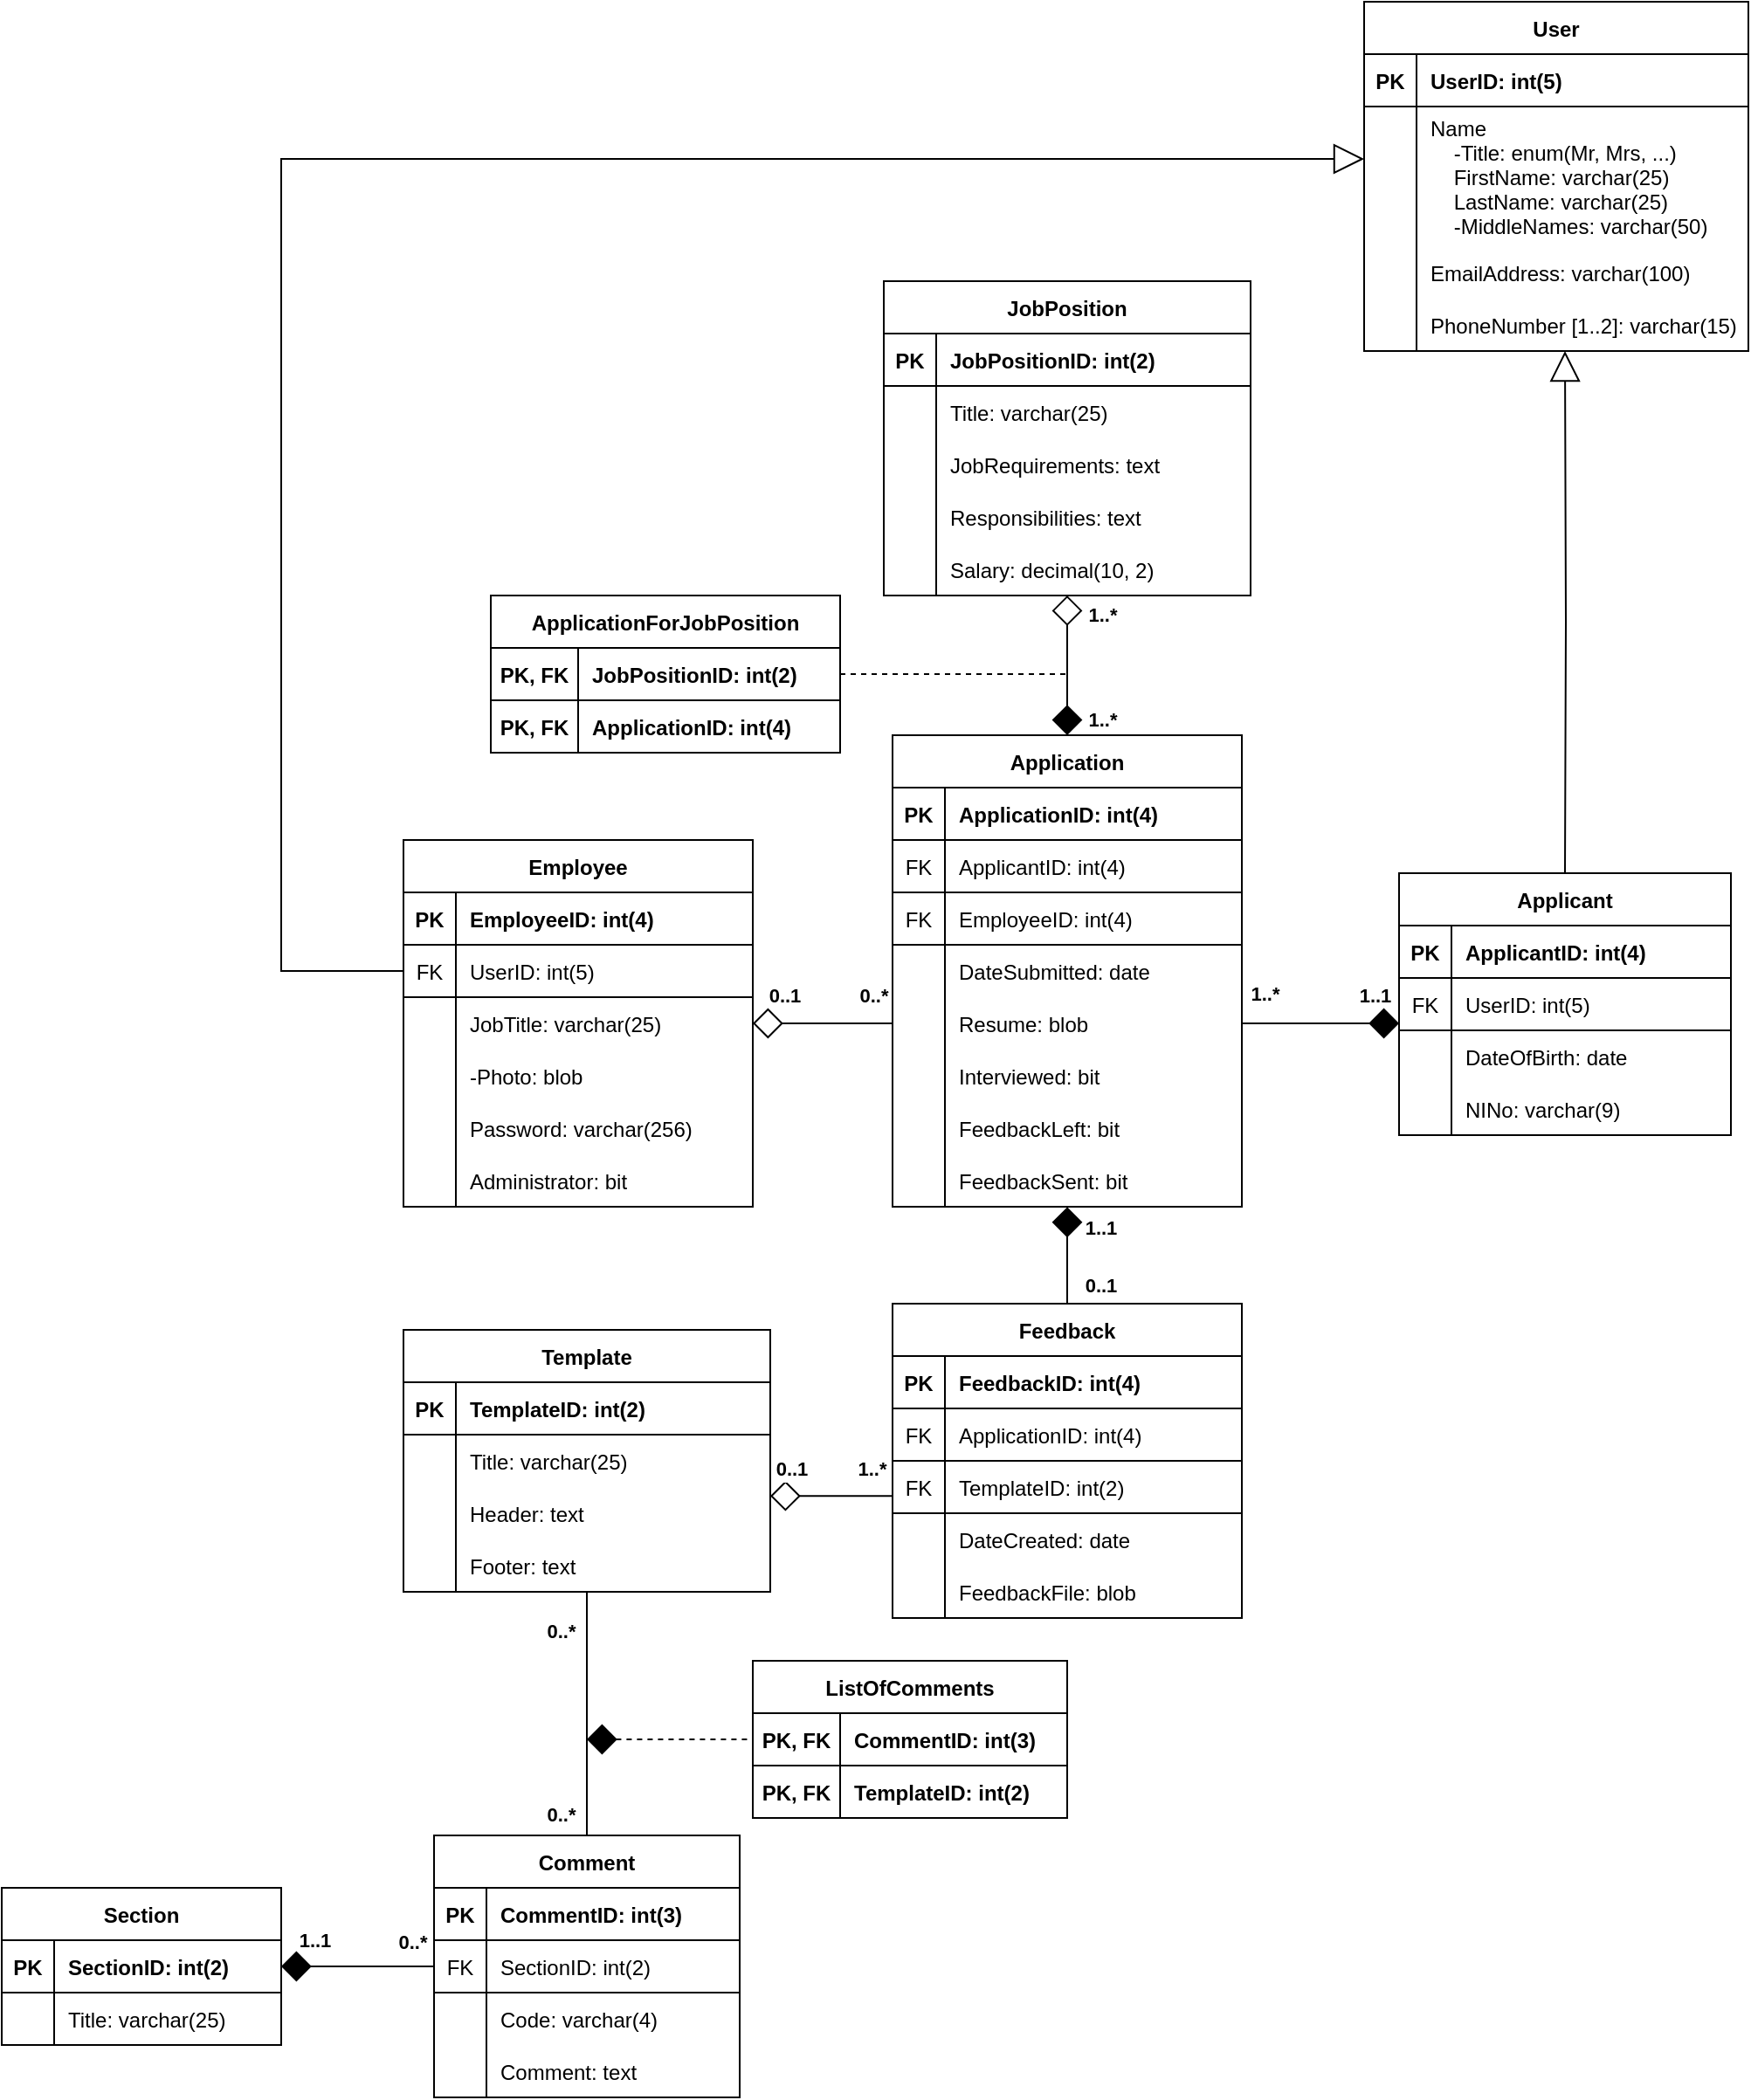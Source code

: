 <mxfile version="13.8.5" type="device"><diagram id="R2lEEEUBdFMjLlhIrx00" name="Page-1"><mxGraphModel dx="2502" dy="2042" grid="1" gridSize="10" guides="1" tooltips="1" connect="1" arrows="1" fold="1" page="1" pageScale="1" pageWidth="1080" pageHeight="1280" math="0" shadow="0" extFonts="Permanent Marker^https://fonts.googleapis.com/css?family=Permanent+Marker"><root><mxCell id="0"/><mxCell id="1" parent="0"/><mxCell id="9p2l_SkOU7KyR0KljUXZ-85" style="edgeStyle=none;rounded=0;orthogonalLoop=1;jettySize=auto;html=1;exitX=0.5;exitY=0;exitDx=0;exitDy=0;endArrow=diamond;endFill=0;endSize=15;startSize=15;startArrow=diamond;startFill=1;" parent="1" source="C-vyLk0tnHw3VtMMgP7b-13" target="9p2l_SkOU7KyR0KljUXZ-80" edge="1"><mxGeometry relative="1" as="geometry"/></mxCell><mxCell id="9p2l_SkOU7KyR0KljUXZ-97" value="1..*" style="edgeLabel;html=1;align=center;verticalAlign=middle;resizable=0;points=[];fontStyle=1" parent="9p2l_SkOU7KyR0KljUXZ-85" vertex="1" connectable="0"><mxGeometry x="0.552" y="-2" relative="1" as="geometry"><mxPoint x="18" y="-7.5" as="offset"/></mxGeometry></mxCell><mxCell id="9p2l_SkOU7KyR0KljUXZ-98" value="1..*" style="edgeLabel;html=1;align=center;verticalAlign=middle;resizable=0;points=[];fontStyle=1" parent="9p2l_SkOU7KyR0KljUXZ-85" vertex="1" connectable="0"><mxGeometry x="-0.298" relative="1" as="geometry"><mxPoint x="20" y="18.43" as="offset"/></mxGeometry></mxCell><mxCell id="9p2l_SkOU7KyR0KljUXZ-58" value="" style="endArrow=diamond;html=1;endFill=1;endSize=15;startSize=15;fontStyle=0;exitX=1;exitY=0.5;exitDx=0;exitDy=0;entryX=0;entryY=0.867;entryDx=0;entryDy=0;entryPerimeter=0;" parent="1" source="9p2l_SkOU7KyR0KljUXZ-36" target="Jwv_NBytqCSPDycT1t21-40" edge="1"><mxGeometry width="50" height="50" relative="1" as="geometry"><mxPoint x="-310" y="-640" as="sourcePoint"/><mxPoint x="-270" y="-654" as="targetPoint"/></mxGeometry></mxCell><mxCell id="9p2l_SkOU7KyR0KljUXZ-59" value="1..1" style="edgeLabel;html=1;align=center;verticalAlign=middle;resizable=0;points=[];fontStyle=1" parent="9p2l_SkOU7KyR0KljUXZ-58" vertex="1" connectable="0"><mxGeometry x="0.604" y="-1" relative="1" as="geometry"><mxPoint x="3.83" y="-17.67" as="offset"/></mxGeometry></mxCell><mxCell id="9p2l_SkOU7KyR0KljUXZ-60" value="1..*" style="edgeLabel;html=1;align=center;verticalAlign=middle;resizable=0;points=[];fontStyle=1" parent="9p2l_SkOU7KyR0KljUXZ-58" vertex="1" connectable="0"><mxGeometry x="-0.706" y="1" relative="1" as="geometry"><mxPoint x="-0.67" y="-15.94" as="offset"/></mxGeometry></mxCell><mxCell id="9p2l_SkOU7KyR0KljUXZ-83" style="edgeStyle=none;rounded=0;orthogonalLoop=1;jettySize=auto;html=1;exitX=0.5;exitY=0;exitDx=0;exitDy=0;entryX=0.5;entryY=1.007;entryDx=0;entryDy=0;entryPerimeter=0;endArrow=diamond;endFill=1;endSize=15;startSize=15;startArrow=none;startFill=0;" parent="1" source="9p2l_SkOU7KyR0KljUXZ-1" target="9p2l_SkOU7KyR0KljUXZ-33" edge="1"><mxGeometry relative="1" as="geometry"><mxPoint x="-431" y="-520" as="targetPoint"/></mxGeometry></mxCell><mxCell id="9p2l_SkOU7KyR0KljUXZ-99" value="1..1" style="edgeLabel;html=1;align=center;verticalAlign=middle;resizable=0;points=[];fontStyle=1" parent="9p2l_SkOU7KyR0KljUXZ-83" vertex="1" connectable="0"><mxGeometry x="0.78" relative="1" as="geometry"><mxPoint x="19" y="5.1" as="offset"/></mxGeometry></mxCell><mxCell id="9p2l_SkOU7KyR0KljUXZ-100" value="0..1" style="edgeLabel;html=1;align=center;verticalAlign=middle;resizable=0;points=[];fontStyle=1" parent="9p2l_SkOU7KyR0KljUXZ-83" vertex="1" connectable="0"><mxGeometry x="-0.624" y="-2" relative="1" as="geometry"><mxPoint x="17" y="0.03" as="offset"/></mxGeometry></mxCell><mxCell id="9p2l_SkOU7KyR0KljUXZ-84" style="edgeStyle=none;rounded=0;orthogonalLoop=1;jettySize=auto;html=1;entryX=1;entryY=0.17;entryDx=0;entryDy=0;entryPerimeter=0;endArrow=diamond;endFill=0;endSize=15;startSize=15;fontStyle=1;startArrow=none;startFill=0;exitX=0;exitY=0.67;exitDx=0;exitDy=0;exitPerimeter=0;" parent="1" source="RQ_Bz-QQcChk1VoyOPiz-85" target="nxRkUjADTFQk0wGFNp9a-42" edge="1"><mxGeometry relative="1" as="geometry"><mxPoint x="-540" y="-384" as="sourcePoint"/></mxGeometry></mxCell><mxCell id="9p2l_SkOU7KyR0KljUXZ-101" value="1..*" style="edgeLabel;html=1;align=center;verticalAlign=middle;resizable=0;points=[];" parent="9p2l_SkOU7KyR0KljUXZ-84" vertex="1" connectable="0"><mxGeometry x="-0.639" relative="1" as="geometry"><mxPoint y="-15.02" as="offset"/></mxGeometry></mxCell><mxCell id="9p2l_SkOU7KyR0KljUXZ-102" value="0..1" style="edgeLabel;html=1;align=center;verticalAlign=middle;resizable=0;points=[];" parent="9p2l_SkOU7KyR0KljUXZ-84" vertex="1" connectable="0"><mxGeometry x="0.597" y="-1" relative="1" as="geometry"><mxPoint x="-2" y="-14.08" as="offset"/></mxGeometry></mxCell><mxCell id="Jwv_NBytqCSPDycT1t21-1" value="0..1" style="edgeLabel;html=1;align=center;verticalAlign=middle;resizable=0;points=[];fontStyle=1" parent="9p2l_SkOU7KyR0KljUXZ-84" vertex="1" connectable="0"><mxGeometry x="0.597" y="-1" relative="1" as="geometry"><mxPoint x="-2" y="-15.08" as="offset"/></mxGeometry></mxCell><mxCell id="Jwv_NBytqCSPDycT1t21-2" value="1..*" style="edgeLabel;html=1;align=center;verticalAlign=middle;resizable=0;points=[];fontStyle=1" parent="9p2l_SkOU7KyR0KljUXZ-84" vertex="1" connectable="0"><mxGeometry x="-0.639" relative="1" as="geometry"><mxPoint y="-16.02" as="offset"/></mxGeometry></mxCell><mxCell id="9p2l_SkOU7KyR0KljUXZ-96" style="edgeStyle=none;rounded=0;orthogonalLoop=1;jettySize=auto;html=1;exitX=0.5;exitY=0;exitDx=0;exitDy=0;endArrow=none;endFill=0;endSize=15;startSize=15;" parent="1" source="9p2l_SkOU7KyR0KljUXZ-86" target="nxRkUjADTFQk0wGFNp9a-45" edge="1"><mxGeometry relative="1" as="geometry"/></mxCell><mxCell id="Jwv_NBytqCSPDycT1t21-3" value="0..*" style="edgeLabel;html=1;align=center;verticalAlign=middle;resizable=0;points=[];fontStyle=1" parent="9p2l_SkOU7KyR0KljUXZ-96" vertex="1" connectable="0"><mxGeometry x="-0.5" y="-1" relative="1" as="geometry"><mxPoint x="-16" y="22.41" as="offset"/></mxGeometry></mxCell><mxCell id="Jwv_NBytqCSPDycT1t21-4" value="0..*" style="edgeLabel;html=1;align=center;verticalAlign=middle;resizable=0;points=[];fontStyle=1" parent="9p2l_SkOU7KyR0KljUXZ-96" vertex="1" connectable="0"><mxGeometry x="0.429" y="3" relative="1" as="geometry"><mxPoint x="-12" y="-17.59" as="offset"/></mxGeometry></mxCell><mxCell id="RQ_Bz-QQcChk1VoyOPiz-91" style="edgeStyle=orthogonalEdgeStyle;rounded=0;orthogonalLoop=1;jettySize=auto;html=1;exitX=1;exitY=0.5;exitDx=0;exitDy=0;endArrow=none;endFill=0;endSize=15;startSize=15;dashed=1;" parent="1" source="RQ_Bz-QQcChk1VoyOPiz-67" edge="1"><mxGeometry relative="1" as="geometry"><mxPoint x="-430" y="-855" as="targetPoint"/><Array as="points"><mxPoint x="-430" y="-855"/></Array></mxGeometry></mxCell><mxCell id="RQ_Bz-QQcChk1VoyOPiz-117" value="" style="endArrow=none;html=1;dashed=1;endSize=15;startSize=15;startArrow=diamond;startFill=1;entryX=0;entryY=0.5;entryDx=0;entryDy=0;" parent="1" target="RQ_Bz-QQcChk1VoyOPiz-106" edge="1"><mxGeometry width="50" height="50" relative="1" as="geometry"><mxPoint x="-705" y="-245" as="sourcePoint"/><mxPoint x="-615" y="-255" as="targetPoint"/></mxGeometry></mxCell><mxCell id="Jwv_NBytqCSPDycT1t21-5" value="" style="endArrow=none;html=1;endSize=15;startSize=15;startArrow=diamond;startFill=0;exitX=1;exitY=0.5;exitDx=0;exitDy=0;" parent="1" source="9foVVdT4UvjjOPpK9y7M-1" edge="1"><mxGeometry width="50" height="50" relative="1" as="geometry"><mxPoint x="-610" y="-660" as="sourcePoint"/><mxPoint x="-530" y="-655" as="targetPoint"/></mxGeometry></mxCell><mxCell id="Jwv_NBytqCSPDycT1t21-6" value="0..*" style="edgeLabel;html=1;align=center;verticalAlign=middle;resizable=0;points=[];fontStyle=1" parent="Jwv_NBytqCSPDycT1t21-5" vertex="1" connectable="0"><mxGeometry x="0.604" y="-1" relative="1" as="geometry"><mxPoint x="4.83" y="-17" as="offset"/></mxGeometry></mxCell><mxCell id="Jwv_NBytqCSPDycT1t21-7" value="0..1" style="edgeLabel;html=1;align=center;verticalAlign=middle;resizable=0;points=[];fontStyle=1" parent="Jwv_NBytqCSPDycT1t21-5" vertex="1" connectable="0"><mxGeometry x="-0.706" y="1" relative="1" as="geometry"><mxPoint x="5.29" y="-15" as="offset"/></mxGeometry></mxCell><mxCell id="Jwv_NBytqCSPDycT1t21-37" style="edgeStyle=orthogonalEdgeStyle;rounded=0;orthogonalLoop=1;jettySize=auto;html=1;startArrow=block;startFill=0;startSize=15;endArrow=none;endFill=0;endSize=15;entryX=0;entryY=0.5;entryDx=0;entryDy=0;" parent="1" source="Jwv_NBytqCSPDycT1t21-12" target="Jwv_NBytqCSPDycT1t21-43" edge="1"><mxGeometry relative="1" as="geometry"><mxPoint x="-850" y="-670" as="targetPoint"/><Array as="points"><mxPoint x="-880" y="-1150"/><mxPoint x="-880" y="-685"/></Array><mxPoint x="-280" y="-1120" as="sourcePoint"/></mxGeometry></mxCell><mxCell id="Jwv_NBytqCSPDycT1t21-39" style="edgeStyle=orthogonalEdgeStyle;rounded=0;orthogonalLoop=1;jettySize=auto;html=1;entryX=0.5;entryY=0;entryDx=0;entryDy=0;startArrow=block;startFill=0;startSize=15;endArrow=none;endFill=0;endSize=15;" parent="1" target="C-vyLk0tnHw3VtMMgP7b-2" edge="1"><mxGeometry relative="1" as="geometry"><mxPoint x="-145" y="-1040" as="sourcePoint"/><Array as="points"/></mxGeometry></mxCell><mxCell id="9p2l_SkOU7KyR0KljUXZ-64" value="JobPosition" style="shape=table;startSize=30;container=1;collapsible=1;childLayout=tableLayout;fixedRows=1;rowLines=0;fontStyle=1;align=center;resizeLast=1;" parent="1" vertex="1"><mxGeometry x="-535" y="-1080" width="210" height="180" as="geometry"/></mxCell><mxCell id="9p2l_SkOU7KyR0KljUXZ-65" value="" style="shape=partialRectangle;collapsible=0;dropTarget=0;pointerEvents=0;fillColor=none;points=[[0,0.5],[1,0.5]];portConstraint=eastwest;top=0;left=0;right=0;bottom=1;" parent="9p2l_SkOU7KyR0KljUXZ-64" vertex="1"><mxGeometry y="30" width="210" height="30" as="geometry"/></mxCell><mxCell id="9p2l_SkOU7KyR0KljUXZ-66" value="PK" style="shape=partialRectangle;overflow=hidden;connectable=0;fillColor=none;top=0;left=0;bottom=0;right=0;fontStyle=1;" parent="9p2l_SkOU7KyR0KljUXZ-65" vertex="1"><mxGeometry width="30" height="30" as="geometry"/></mxCell><mxCell id="9p2l_SkOU7KyR0KljUXZ-67" value="JobPositionID: int(2)" style="shape=partialRectangle;overflow=hidden;connectable=0;fillColor=none;top=0;left=0;bottom=0;right=0;align=left;spacingLeft=6;fontStyle=1;" parent="9p2l_SkOU7KyR0KljUXZ-65" vertex="1"><mxGeometry x="30" width="180" height="30" as="geometry"/></mxCell><mxCell id="9p2l_SkOU7KyR0KljUXZ-71" value="" style="shape=partialRectangle;collapsible=0;dropTarget=0;pointerEvents=0;fillColor=none;points=[[0,0.5],[1,0.5]];portConstraint=eastwest;top=0;left=0;right=0;bottom=0;" parent="9p2l_SkOU7KyR0KljUXZ-64" vertex="1"><mxGeometry y="60" width="210" height="30" as="geometry"/></mxCell><mxCell id="9p2l_SkOU7KyR0KljUXZ-72" value="" style="shape=partialRectangle;overflow=hidden;connectable=0;fillColor=none;top=0;left=0;bottom=0;right=0;" parent="9p2l_SkOU7KyR0KljUXZ-71" vertex="1"><mxGeometry width="30" height="30" as="geometry"/></mxCell><mxCell id="9p2l_SkOU7KyR0KljUXZ-73" value="Title: varchar(25)" style="shape=partialRectangle;overflow=hidden;connectable=0;fillColor=none;top=0;left=0;bottom=0;right=0;align=left;spacingLeft=6;" parent="9p2l_SkOU7KyR0KljUXZ-71" vertex="1"><mxGeometry x="30" width="180" height="30" as="geometry"/></mxCell><mxCell id="9p2l_SkOU7KyR0KljUXZ-74" value="" style="shape=partialRectangle;collapsible=0;dropTarget=0;pointerEvents=0;fillColor=none;points=[[0,0.5],[1,0.5]];portConstraint=eastwest;top=0;left=0;right=0;bottom=0;" parent="9p2l_SkOU7KyR0KljUXZ-64" vertex="1"><mxGeometry y="90" width="210" height="30" as="geometry"/></mxCell><mxCell id="9p2l_SkOU7KyR0KljUXZ-75" value="" style="shape=partialRectangle;overflow=hidden;connectable=0;fillColor=none;top=0;left=0;bottom=0;right=0;" parent="9p2l_SkOU7KyR0KljUXZ-74" vertex="1"><mxGeometry width="30" height="30" as="geometry"/></mxCell><mxCell id="9p2l_SkOU7KyR0KljUXZ-76" value="JobRequirements: text" style="shape=partialRectangle;overflow=hidden;connectable=0;fillColor=none;top=0;left=0;bottom=0;right=0;align=left;spacingLeft=6;" parent="9p2l_SkOU7KyR0KljUXZ-74" vertex="1"><mxGeometry x="30" width="180" height="30" as="geometry"/></mxCell><mxCell id="9p2l_SkOU7KyR0KljUXZ-77" value="" style="shape=partialRectangle;collapsible=0;dropTarget=0;pointerEvents=0;fillColor=none;points=[[0,0.5],[1,0.5]];portConstraint=eastwest;top=0;left=0;right=0;bottom=0;" parent="9p2l_SkOU7KyR0KljUXZ-64" vertex="1"><mxGeometry y="120" width="210" height="30" as="geometry"/></mxCell><mxCell id="9p2l_SkOU7KyR0KljUXZ-78" value="" style="shape=partialRectangle;overflow=hidden;connectable=0;fillColor=none;top=0;left=0;bottom=0;right=0;" parent="9p2l_SkOU7KyR0KljUXZ-77" vertex="1"><mxGeometry width="30" height="30" as="geometry"/></mxCell><mxCell id="9p2l_SkOU7KyR0KljUXZ-79" value="Responsibilities: text" style="shape=partialRectangle;overflow=hidden;connectable=0;fillColor=none;top=0;left=0;bottom=0;right=0;align=left;spacingLeft=6;" parent="9p2l_SkOU7KyR0KljUXZ-77" vertex="1"><mxGeometry x="30" width="180" height="30" as="geometry"/></mxCell><mxCell id="9p2l_SkOU7KyR0KljUXZ-80" value="" style="shape=partialRectangle;collapsible=0;dropTarget=0;pointerEvents=0;fillColor=none;points=[[0,0.5],[1,0.5]];portConstraint=eastwest;top=0;left=0;right=0;bottom=0;" parent="9p2l_SkOU7KyR0KljUXZ-64" vertex="1"><mxGeometry y="150" width="210" height="30" as="geometry"/></mxCell><mxCell id="9p2l_SkOU7KyR0KljUXZ-81" value="" style="shape=partialRectangle;overflow=hidden;connectable=0;fillColor=none;top=0;left=0;bottom=0;right=0;" parent="9p2l_SkOU7KyR0KljUXZ-80" vertex="1"><mxGeometry width="30" height="30" as="geometry"/></mxCell><mxCell id="9p2l_SkOU7KyR0KljUXZ-82" value="Salary: decimal(10, 2)" style="shape=partialRectangle;overflow=hidden;connectable=0;fillColor=none;top=0;left=0;bottom=0;right=0;align=left;spacingLeft=6;" parent="9p2l_SkOU7KyR0KljUXZ-80" vertex="1"><mxGeometry x="30" width="180" height="30" as="geometry"/></mxCell><mxCell id="C-vyLk0tnHw3VtMMgP7b-23" value="Employee" style="shape=table;startSize=30;container=1;collapsible=1;childLayout=tableLayout;fixedRows=1;rowLines=0;fontStyle=1;align=center;resizeLast=1;" parent="1" vertex="1"><mxGeometry x="-810" y="-760" width="200" height="210" as="geometry"/></mxCell><mxCell id="C-vyLk0tnHw3VtMMgP7b-24" value="" style="shape=partialRectangle;collapsible=0;dropTarget=0;pointerEvents=0;fillColor=none;points=[[0,0.5],[1,0.5]];portConstraint=eastwest;top=0;left=0;right=0;bottom=1;" parent="C-vyLk0tnHw3VtMMgP7b-23" vertex="1"><mxGeometry y="30" width="200" height="30" as="geometry"/></mxCell><mxCell id="C-vyLk0tnHw3VtMMgP7b-25" value="PK" style="shape=partialRectangle;overflow=hidden;connectable=0;fillColor=none;top=0;left=0;bottom=0;right=0;fontStyle=1;" parent="C-vyLk0tnHw3VtMMgP7b-24" vertex="1"><mxGeometry width="30" height="30" as="geometry"/></mxCell><mxCell id="C-vyLk0tnHw3VtMMgP7b-26" value="EmployeeID: int(4)" style="shape=partialRectangle;overflow=hidden;connectable=0;fillColor=none;top=0;left=0;bottom=0;right=0;align=left;spacingLeft=6;fontStyle=1;" parent="C-vyLk0tnHw3VtMMgP7b-24" vertex="1"><mxGeometry x="30" width="170" height="30" as="geometry"/></mxCell><mxCell id="Jwv_NBytqCSPDycT1t21-43" value="" style="shape=partialRectangle;collapsible=0;dropTarget=0;pointerEvents=0;fillColor=none;points=[[0,0.5],[1,0.5]];portConstraint=eastwest;top=0;left=0;right=0;bottom=1;" parent="C-vyLk0tnHw3VtMMgP7b-23" vertex="1"><mxGeometry y="60" width="200" height="30" as="geometry"/></mxCell><mxCell id="Jwv_NBytqCSPDycT1t21-44" value="FK" style="shape=partialRectangle;overflow=hidden;connectable=0;fillColor=none;top=0;left=0;bottom=0;right=0;fontStyle=0;" parent="Jwv_NBytqCSPDycT1t21-43" vertex="1"><mxGeometry width="30" height="30" as="geometry"/></mxCell><mxCell id="Jwv_NBytqCSPDycT1t21-45" value="UserID: int(5)" style="shape=partialRectangle;overflow=hidden;connectable=0;fillColor=none;top=0;left=0;bottom=0;right=0;align=left;spacingLeft=6;fontStyle=0;" parent="Jwv_NBytqCSPDycT1t21-43" vertex="1"><mxGeometry x="30" width="170" height="30" as="geometry"/></mxCell><mxCell id="9foVVdT4UvjjOPpK9y7M-1" value="" style="shape=partialRectangle;collapsible=0;dropTarget=0;pointerEvents=0;fillColor=none;points=[[0,0.5],[1,0.5]];portConstraint=eastwest;top=0;left=0;right=0;bottom=0;" parent="C-vyLk0tnHw3VtMMgP7b-23" vertex="1"><mxGeometry y="90" width="200" height="30" as="geometry"/></mxCell><mxCell id="9foVVdT4UvjjOPpK9y7M-2" value="" style="shape=partialRectangle;overflow=hidden;connectable=0;fillColor=none;top=0;left=0;bottom=0;right=0;" parent="9foVVdT4UvjjOPpK9y7M-1" vertex="1"><mxGeometry width="30" height="30" as="geometry"/></mxCell><mxCell id="9foVVdT4UvjjOPpK9y7M-3" value="JobTitle: varchar(25)" style="shape=partialRectangle;overflow=hidden;connectable=0;fillColor=none;top=0;left=0;bottom=0;right=0;align=left;spacingLeft=6;" parent="9foVVdT4UvjjOPpK9y7M-1" vertex="1"><mxGeometry x="30" width="170" height="30" as="geometry"/></mxCell><mxCell id="6usLaWEUYPY83Md6v3eO-1" value="" style="shape=partialRectangle;collapsible=0;dropTarget=0;pointerEvents=0;fillColor=none;points=[[0,0.5],[1,0.5]];portConstraint=eastwest;top=0;left=0;right=0;bottom=0;" parent="C-vyLk0tnHw3VtMMgP7b-23" vertex="1"><mxGeometry y="120" width="200" height="30" as="geometry"/></mxCell><mxCell id="6usLaWEUYPY83Md6v3eO-2" value="" style="shape=partialRectangle;overflow=hidden;connectable=0;fillColor=none;top=0;left=0;bottom=0;right=0;" parent="6usLaWEUYPY83Md6v3eO-1" vertex="1"><mxGeometry width="30" height="30" as="geometry"/></mxCell><mxCell id="6usLaWEUYPY83Md6v3eO-3" value="-Photo: blob" style="shape=partialRectangle;overflow=hidden;connectable=0;fillColor=none;top=0;left=0;bottom=0;right=0;align=left;spacingLeft=6;" parent="6usLaWEUYPY83Md6v3eO-1" vertex="1"><mxGeometry x="30" width="170" height="30" as="geometry"/></mxCell><mxCell id="RQ_Bz-QQcChk1VoyOPiz-60" value="" style="shape=partialRectangle;collapsible=0;dropTarget=0;pointerEvents=0;fillColor=none;points=[[0,0.5],[1,0.5]];portConstraint=eastwest;top=0;left=0;right=0;bottom=0;" parent="C-vyLk0tnHw3VtMMgP7b-23" vertex="1"><mxGeometry y="150" width="200" height="30" as="geometry"/></mxCell><mxCell id="RQ_Bz-QQcChk1VoyOPiz-61" value="" style="shape=partialRectangle;overflow=hidden;connectable=0;fillColor=none;top=0;left=0;bottom=0;right=0;" parent="RQ_Bz-QQcChk1VoyOPiz-60" vertex="1"><mxGeometry width="30" height="30" as="geometry"/></mxCell><mxCell id="RQ_Bz-QQcChk1VoyOPiz-62" value="Password: varchar(256)" style="shape=partialRectangle;overflow=hidden;connectable=0;fillColor=none;top=0;left=0;bottom=0;right=0;align=left;spacingLeft=6;" parent="RQ_Bz-QQcChk1VoyOPiz-60" vertex="1"><mxGeometry x="30" width="170" height="30" as="geometry"/></mxCell><mxCell id="nxRkUjADTFQk0wGFNp9a-20" value="" style="shape=partialRectangle;collapsible=0;dropTarget=0;pointerEvents=0;fillColor=none;points=[[0,0.5],[1,0.5]];portConstraint=eastwest;top=0;left=0;right=0;bottom=0;" parent="C-vyLk0tnHw3VtMMgP7b-23" vertex="1"><mxGeometry y="180" width="200" height="30" as="geometry"/></mxCell><mxCell id="nxRkUjADTFQk0wGFNp9a-21" value="" style="shape=partialRectangle;overflow=hidden;connectable=0;fillColor=none;top=0;left=0;bottom=0;right=0;" parent="nxRkUjADTFQk0wGFNp9a-20" vertex="1"><mxGeometry width="30" height="30" as="geometry"/></mxCell><mxCell id="nxRkUjADTFQk0wGFNp9a-22" value="Administrator: bit" style="shape=partialRectangle;overflow=hidden;connectable=0;fillColor=none;top=0;left=0;bottom=0;right=0;align=left;spacingLeft=6;" parent="nxRkUjADTFQk0wGFNp9a-20" vertex="1"><mxGeometry x="30" width="170" height="30" as="geometry"/></mxCell><mxCell id="nxRkUjADTFQk0wGFNp9a-35" value="Template" style="shape=table;startSize=30;container=1;collapsible=1;childLayout=tableLayout;fixedRows=1;rowLines=0;fontStyle=1;align=center;resizeLast=1;" parent="1" vertex="1"><mxGeometry x="-810" y="-479.5" width="210" height="150" as="geometry"/></mxCell><mxCell id="nxRkUjADTFQk0wGFNp9a-36" value="" style="shape=partialRectangle;collapsible=0;dropTarget=0;pointerEvents=0;fillColor=none;points=[[0,0.5],[1,0.5]];portConstraint=eastwest;top=0;left=0;right=0;bottom=1;" parent="nxRkUjADTFQk0wGFNp9a-35" vertex="1"><mxGeometry y="30" width="210" height="30" as="geometry"/></mxCell><mxCell id="nxRkUjADTFQk0wGFNp9a-37" value="PK" style="shape=partialRectangle;overflow=hidden;connectable=0;fillColor=none;top=0;left=0;bottom=0;right=0;fontStyle=1;" parent="nxRkUjADTFQk0wGFNp9a-36" vertex="1"><mxGeometry width="30" height="30" as="geometry"/></mxCell><mxCell id="nxRkUjADTFQk0wGFNp9a-38" value="TemplateID: int(2)" style="shape=partialRectangle;overflow=hidden;connectable=0;fillColor=none;top=0;left=0;bottom=0;right=0;align=left;spacingLeft=6;fontStyle=1;" parent="nxRkUjADTFQk0wGFNp9a-36" vertex="1"><mxGeometry x="30" width="180" height="30" as="geometry"/></mxCell><mxCell id="nxRkUjADTFQk0wGFNp9a-39" value="" style="shape=partialRectangle;collapsible=0;dropTarget=0;pointerEvents=0;fillColor=none;points=[[0,0.5],[1,0.5]];portConstraint=eastwest;top=0;left=0;right=0;bottom=0;" parent="nxRkUjADTFQk0wGFNp9a-35" vertex="1"><mxGeometry y="60" width="210" height="30" as="geometry"/></mxCell><mxCell id="nxRkUjADTFQk0wGFNp9a-40" value="" style="shape=partialRectangle;overflow=hidden;connectable=0;fillColor=none;top=0;left=0;bottom=0;right=0;" parent="nxRkUjADTFQk0wGFNp9a-39" vertex="1"><mxGeometry width="30" height="30" as="geometry"/></mxCell><mxCell id="nxRkUjADTFQk0wGFNp9a-41" value="Title: varchar(25)" style="shape=partialRectangle;overflow=hidden;connectable=0;fillColor=none;top=0;left=0;bottom=0;right=0;align=left;spacingLeft=6;" parent="nxRkUjADTFQk0wGFNp9a-39" vertex="1"><mxGeometry x="30" width="180" height="30" as="geometry"/></mxCell><mxCell id="nxRkUjADTFQk0wGFNp9a-42" value="" style="shape=partialRectangle;collapsible=0;dropTarget=0;pointerEvents=0;fillColor=none;points=[[0,0.5],[1,0.5]];portConstraint=eastwest;top=0;left=0;right=0;bottom=0;" parent="nxRkUjADTFQk0wGFNp9a-35" vertex="1"><mxGeometry y="90" width="210" height="30" as="geometry"/></mxCell><mxCell id="nxRkUjADTFQk0wGFNp9a-43" value="" style="shape=partialRectangle;overflow=hidden;connectable=0;fillColor=none;top=0;left=0;bottom=0;right=0;" parent="nxRkUjADTFQk0wGFNp9a-42" vertex="1"><mxGeometry width="30" height="30" as="geometry"/></mxCell><mxCell id="nxRkUjADTFQk0wGFNp9a-44" value="Header: text" style="shape=partialRectangle;overflow=hidden;connectable=0;fillColor=none;top=0;left=0;bottom=0;right=0;align=left;spacingLeft=6;" parent="nxRkUjADTFQk0wGFNp9a-42" vertex="1"><mxGeometry x="30" width="180" height="30" as="geometry"/></mxCell><mxCell id="nxRkUjADTFQk0wGFNp9a-45" value="" style="shape=partialRectangle;collapsible=0;dropTarget=0;pointerEvents=0;fillColor=none;points=[[0,0.5],[1,0.5]];portConstraint=eastwest;top=0;left=0;right=0;bottom=0;" parent="nxRkUjADTFQk0wGFNp9a-35" vertex="1"><mxGeometry y="120" width="210" height="30" as="geometry"/></mxCell><mxCell id="nxRkUjADTFQk0wGFNp9a-46" value="" style="shape=partialRectangle;overflow=hidden;connectable=0;fillColor=none;top=0;left=0;bottom=0;right=0;" parent="nxRkUjADTFQk0wGFNp9a-45" vertex="1"><mxGeometry width="30" height="30" as="geometry"/></mxCell><mxCell id="nxRkUjADTFQk0wGFNp9a-47" value="Footer: text" style="shape=partialRectangle;overflow=hidden;connectable=0;fillColor=none;top=0;left=0;bottom=0;right=0;align=left;spacingLeft=6;" parent="nxRkUjADTFQk0wGFNp9a-45" vertex="1"><mxGeometry x="30" width="180" height="30" as="geometry"/></mxCell><mxCell id="C-vyLk0tnHw3VtMMgP7b-2" value="Applicant" style="shape=table;startSize=30;container=1;collapsible=1;childLayout=tableLayout;fixedRows=1;rowLines=0;fontStyle=1;align=center;resizeLast=1;" parent="1" vertex="1"><mxGeometry x="-240" y="-741" width="190" height="150" as="geometry"/></mxCell><mxCell id="C-vyLk0tnHw3VtMMgP7b-3" value="" style="shape=partialRectangle;collapsible=0;dropTarget=0;pointerEvents=0;fillColor=none;points=[[0,0.5],[1,0.5]];portConstraint=eastwest;top=0;left=0;right=0;bottom=1;" parent="C-vyLk0tnHw3VtMMgP7b-2" vertex="1"><mxGeometry y="30" width="190" height="30" as="geometry"/></mxCell><mxCell id="C-vyLk0tnHw3VtMMgP7b-4" value="PK" style="shape=partialRectangle;overflow=hidden;connectable=0;fillColor=none;top=0;left=0;bottom=0;right=0;fontStyle=1;" parent="C-vyLk0tnHw3VtMMgP7b-3" vertex="1"><mxGeometry width="30" height="30" as="geometry"/></mxCell><mxCell id="C-vyLk0tnHw3VtMMgP7b-5" value="ApplicantID: int(4)" style="shape=partialRectangle;overflow=hidden;connectable=0;fillColor=none;top=0;left=0;bottom=0;right=0;align=left;spacingLeft=6;fontStyle=1;" parent="C-vyLk0tnHw3VtMMgP7b-3" vertex="1"><mxGeometry x="30" width="160" height="30" as="geometry"/></mxCell><mxCell id="Jwv_NBytqCSPDycT1t21-40" value="" style="shape=partialRectangle;collapsible=0;dropTarget=0;pointerEvents=0;fillColor=none;points=[[0,0.5],[1,0.5]];portConstraint=eastwest;top=0;left=0;right=0;bottom=1;" parent="C-vyLk0tnHw3VtMMgP7b-2" vertex="1"><mxGeometry y="60" width="190" height="30" as="geometry"/></mxCell><mxCell id="Jwv_NBytqCSPDycT1t21-41" value="FK" style="shape=partialRectangle;overflow=hidden;connectable=0;fillColor=none;top=0;left=0;bottom=0;right=0;fontStyle=0;" parent="Jwv_NBytqCSPDycT1t21-40" vertex="1"><mxGeometry width="30" height="30" as="geometry"/></mxCell><mxCell id="Jwv_NBytqCSPDycT1t21-42" value="UserID: int(5)" style="shape=partialRectangle;overflow=hidden;connectable=0;fillColor=none;top=0;left=0;bottom=0;right=0;align=left;spacingLeft=6;fontStyle=0;" parent="Jwv_NBytqCSPDycT1t21-40" vertex="1"><mxGeometry x="30" width="160" height="30" as="geometry"/></mxCell><mxCell id="9p2l_SkOU7KyR0KljUXZ-45" value="" style="shape=partialRectangle;collapsible=0;dropTarget=0;pointerEvents=0;fillColor=none;points=[[0,0.5],[1,0.5]];portConstraint=eastwest;top=0;left=0;right=0;bottom=0;" parent="C-vyLk0tnHw3VtMMgP7b-2" vertex="1"><mxGeometry y="90" width="190" height="30" as="geometry"/></mxCell><mxCell id="9p2l_SkOU7KyR0KljUXZ-46" value="" style="shape=partialRectangle;overflow=hidden;connectable=0;fillColor=none;top=0;left=0;bottom=0;right=0;" parent="9p2l_SkOU7KyR0KljUXZ-45" vertex="1"><mxGeometry width="30" height="30" as="geometry"/></mxCell><mxCell id="9p2l_SkOU7KyR0KljUXZ-47" value="DateOfBirth: date" style="shape=partialRectangle;overflow=hidden;connectable=0;fillColor=none;top=0;left=0;bottom=0;right=0;align=left;spacingLeft=6;" parent="9p2l_SkOU7KyR0KljUXZ-45" vertex="1"><mxGeometry x="30" width="160" height="30" as="geometry"/></mxCell><mxCell id="RQ_Bz-QQcChk1VoyOPiz-45" value="" style="shape=partialRectangle;collapsible=0;dropTarget=0;pointerEvents=0;fillColor=none;points=[[0,0.5],[1,0.5]];portConstraint=eastwest;top=0;left=0;right=0;bottom=0;" parent="C-vyLk0tnHw3VtMMgP7b-2" vertex="1"><mxGeometry y="120" width="190" height="30" as="geometry"/></mxCell><mxCell id="RQ_Bz-QQcChk1VoyOPiz-46" value="" style="shape=partialRectangle;overflow=hidden;connectable=0;fillColor=none;top=0;left=0;bottom=0;right=0;" parent="RQ_Bz-QQcChk1VoyOPiz-45" vertex="1"><mxGeometry width="30" height="30" as="geometry"/></mxCell><mxCell id="RQ_Bz-QQcChk1VoyOPiz-47" value="NINo: varchar(9)" style="shape=partialRectangle;overflow=hidden;connectable=0;fillColor=none;top=0;left=0;bottom=0;right=0;align=left;spacingLeft=6;" parent="RQ_Bz-QQcChk1VoyOPiz-45" vertex="1"><mxGeometry x="30" width="160" height="30" as="geometry"/></mxCell><mxCell id="Jwv_NBytqCSPDycT1t21-8" value="User" style="shape=table;startSize=30;container=1;collapsible=1;childLayout=tableLayout;fixedRows=1;rowLines=0;fontStyle=1;align=center;resizeLast=1;" parent="1" vertex="1"><mxGeometry x="-260" y="-1240" width="220" height="200" as="geometry"/></mxCell><mxCell id="Jwv_NBytqCSPDycT1t21-9" value="" style="shape=partialRectangle;collapsible=0;dropTarget=0;pointerEvents=0;fillColor=none;points=[[0,0.5],[1,0.5]];portConstraint=eastwest;top=0;left=0;right=0;bottom=1;" parent="Jwv_NBytqCSPDycT1t21-8" vertex="1"><mxGeometry y="30" width="220" height="30" as="geometry"/></mxCell><mxCell id="Jwv_NBytqCSPDycT1t21-10" value="PK" style="shape=partialRectangle;overflow=hidden;connectable=0;fillColor=none;top=0;left=0;bottom=0;right=0;fontStyle=1;" parent="Jwv_NBytqCSPDycT1t21-9" vertex="1"><mxGeometry width="30" height="30" as="geometry"/></mxCell><mxCell id="Jwv_NBytqCSPDycT1t21-11" value="UserID: int(5)" style="shape=partialRectangle;overflow=hidden;connectable=0;fillColor=none;top=0;left=0;bottom=0;right=0;align=left;spacingLeft=6;fontStyle=1;" parent="Jwv_NBytqCSPDycT1t21-9" vertex="1"><mxGeometry x="30" width="190" height="30" as="geometry"/></mxCell><mxCell id="Jwv_NBytqCSPDycT1t21-12" value="" style="shape=partialRectangle;collapsible=0;dropTarget=0;pointerEvents=0;fillColor=none;points=[[0,0.5],[1,0.5]];portConstraint=eastwest;top=0;left=0;right=0;bottom=0;" parent="Jwv_NBytqCSPDycT1t21-8" vertex="1"><mxGeometry y="60" width="220" height="80" as="geometry"/></mxCell><mxCell id="Jwv_NBytqCSPDycT1t21-13" value="" style="shape=partialRectangle;overflow=hidden;connectable=0;fillColor=none;top=0;left=0;bottom=0;right=0;" parent="Jwv_NBytqCSPDycT1t21-12" vertex="1"><mxGeometry width="30" height="80" as="geometry"/></mxCell><mxCell id="Jwv_NBytqCSPDycT1t21-14" value="Name&#10;    -Title: enum(Mr, Mrs, ...)&#10;    FirstName: varchar(25)&#10;    LastName: varchar(25)&#10;    -MiddleNames: varchar(50)" style="shape=partialRectangle;overflow=hidden;connectable=0;fillColor=none;top=0;left=0;bottom=0;right=0;align=left;spacingLeft=6;" parent="Jwv_NBytqCSPDycT1t21-12" vertex="1"><mxGeometry x="30" width="190" height="80" as="geometry"/></mxCell><mxCell id="Jwv_NBytqCSPDycT1t21-15" value="" style="shape=partialRectangle;collapsible=0;dropTarget=0;pointerEvents=0;fillColor=none;points=[[0,0.5],[1,0.5]];portConstraint=eastwest;top=0;left=0;right=0;bottom=0;" parent="Jwv_NBytqCSPDycT1t21-8" vertex="1"><mxGeometry y="140" width="220" height="30" as="geometry"/></mxCell><mxCell id="Jwv_NBytqCSPDycT1t21-16" value="" style="shape=partialRectangle;overflow=hidden;connectable=0;fillColor=none;top=0;left=0;bottom=0;right=0;" parent="Jwv_NBytqCSPDycT1t21-15" vertex="1"><mxGeometry width="30" height="30" as="geometry"/></mxCell><mxCell id="Jwv_NBytqCSPDycT1t21-17" value="EmailAddress: varchar(100)" style="shape=partialRectangle;overflow=hidden;connectable=0;fillColor=none;top=0;left=0;bottom=0;right=0;align=left;spacingLeft=6;" parent="Jwv_NBytqCSPDycT1t21-15" vertex="1"><mxGeometry x="30" width="190" height="30" as="geometry"/></mxCell><mxCell id="6usLaWEUYPY83Md6v3eO-4" value="" style="shape=partialRectangle;collapsible=0;dropTarget=0;pointerEvents=0;fillColor=none;points=[[0,0.5],[1,0.5]];portConstraint=eastwest;top=0;left=0;right=0;bottom=0;" parent="Jwv_NBytqCSPDycT1t21-8" vertex="1"><mxGeometry y="170" width="220" height="30" as="geometry"/></mxCell><mxCell id="6usLaWEUYPY83Md6v3eO-5" value="" style="shape=partialRectangle;overflow=hidden;connectable=0;fillColor=none;top=0;left=0;bottom=0;right=0;" parent="6usLaWEUYPY83Md6v3eO-4" vertex="1"><mxGeometry width="30" height="30" as="geometry"/></mxCell><mxCell id="6usLaWEUYPY83Md6v3eO-6" value="PhoneNumber [1..2]: varchar(15)" style="shape=partialRectangle;overflow=hidden;connectable=0;fillColor=none;top=0;left=0;bottom=0;right=0;align=left;spacingLeft=6;" parent="6usLaWEUYPY83Md6v3eO-4" vertex="1"><mxGeometry x="30" width="190" height="30" as="geometry"/></mxCell><mxCell id="9p2l_SkOU7KyR0KljUXZ-86" value="Comment" style="shape=table;startSize=30;container=1;collapsible=1;childLayout=tableLayout;fixedRows=1;rowLines=0;fontStyle=1;align=center;resizeLast=1;" parent="1" vertex="1"><mxGeometry x="-792.5" y="-190" width="175" height="150" as="geometry"/></mxCell><mxCell id="9p2l_SkOU7KyR0KljUXZ-87" value="" style="shape=partialRectangle;collapsible=0;dropTarget=0;pointerEvents=0;fillColor=none;points=[[0,0.5],[1,0.5]];portConstraint=eastwest;top=0;left=0;right=0;bottom=1;" parent="9p2l_SkOU7KyR0KljUXZ-86" vertex="1"><mxGeometry y="30" width="175" height="30" as="geometry"/></mxCell><mxCell id="9p2l_SkOU7KyR0KljUXZ-88" value="PK" style="shape=partialRectangle;overflow=hidden;connectable=0;fillColor=none;top=0;left=0;bottom=0;right=0;fontStyle=1;" parent="9p2l_SkOU7KyR0KljUXZ-87" vertex="1"><mxGeometry width="30" height="30" as="geometry"/></mxCell><mxCell id="9p2l_SkOU7KyR0KljUXZ-89" value="CommentID: int(3)" style="shape=partialRectangle;overflow=hidden;connectable=0;fillColor=none;top=0;left=0;bottom=0;right=0;align=left;spacingLeft=6;fontStyle=1;" parent="9p2l_SkOU7KyR0KljUXZ-87" vertex="1"><mxGeometry x="30" width="145" height="30" as="geometry"/></mxCell><mxCell id="6usLaWEUYPY83Md6v3eO-37" value="" style="shape=partialRectangle;collapsible=0;dropTarget=0;pointerEvents=0;fillColor=none;points=[[0,0.5],[1,0.5]];portConstraint=eastwest;top=0;left=0;right=0;bottom=1;" parent="9p2l_SkOU7KyR0KljUXZ-86" vertex="1"><mxGeometry y="60" width="175" height="30" as="geometry"/></mxCell><mxCell id="6usLaWEUYPY83Md6v3eO-38" value="FK" style="shape=partialRectangle;overflow=hidden;connectable=0;fillColor=none;top=0;left=0;bottom=0;right=0;fontStyle=0;" parent="6usLaWEUYPY83Md6v3eO-37" vertex="1"><mxGeometry width="30" height="30" as="geometry"/></mxCell><mxCell id="6usLaWEUYPY83Md6v3eO-39" value="SectionID: int(2)" style="shape=partialRectangle;overflow=hidden;connectable=0;fillColor=none;top=0;left=0;bottom=0;right=0;align=left;spacingLeft=6;fontStyle=0;" parent="6usLaWEUYPY83Md6v3eO-37" vertex="1"><mxGeometry x="30" width="145" height="30" as="geometry"/></mxCell><mxCell id="9p2l_SkOU7KyR0KljUXZ-93" value="" style="shape=partialRectangle;collapsible=0;dropTarget=0;pointerEvents=0;fillColor=none;points=[[0,0.5],[1,0.5]];portConstraint=eastwest;top=0;left=0;right=0;bottom=0;" parent="9p2l_SkOU7KyR0KljUXZ-86" vertex="1"><mxGeometry y="90" width="175" height="30" as="geometry"/></mxCell><mxCell id="9p2l_SkOU7KyR0KljUXZ-94" value="" style="shape=partialRectangle;overflow=hidden;connectable=0;fillColor=none;top=0;left=0;bottom=0;right=0;" parent="9p2l_SkOU7KyR0KljUXZ-93" vertex="1"><mxGeometry width="30" height="30" as="geometry"/></mxCell><mxCell id="9p2l_SkOU7KyR0KljUXZ-95" value="Code: varchar(4)" style="shape=partialRectangle;overflow=hidden;connectable=0;fillColor=none;top=0;left=0;bottom=0;right=0;align=left;spacingLeft=6;" parent="9p2l_SkOU7KyR0KljUXZ-93" vertex="1"><mxGeometry x="30" width="145" height="30" as="geometry"/></mxCell><mxCell id="2FHH0w-kwXNXSZ-AHe2z-1" value="" style="shape=partialRectangle;collapsible=0;dropTarget=0;pointerEvents=0;fillColor=none;points=[[0,0.5],[1,0.5]];portConstraint=eastwest;top=0;left=0;right=0;bottom=0;" vertex="1" parent="9p2l_SkOU7KyR0KljUXZ-86"><mxGeometry y="120" width="175" height="30" as="geometry"/></mxCell><mxCell id="2FHH0w-kwXNXSZ-AHe2z-2" value="" style="shape=partialRectangle;overflow=hidden;connectable=0;fillColor=none;top=0;left=0;bottom=0;right=0;" vertex="1" parent="2FHH0w-kwXNXSZ-AHe2z-1"><mxGeometry width="30" height="30" as="geometry"/></mxCell><mxCell id="2FHH0w-kwXNXSZ-AHe2z-3" value="Comment: text" style="shape=partialRectangle;overflow=hidden;connectable=0;fillColor=none;top=0;left=0;bottom=0;right=0;align=left;spacingLeft=6;" vertex="1" parent="2FHH0w-kwXNXSZ-AHe2z-1"><mxGeometry x="30" width="145" height="30" as="geometry"/></mxCell><mxCell id="9p2l_SkOU7KyR0KljUXZ-1" value="Feedback" style="shape=table;startSize=30;container=1;collapsible=1;childLayout=tableLayout;fixedRows=1;rowLines=0;fontStyle=1;align=center;resizeLast=1;" parent="1" vertex="1"><mxGeometry x="-530" y="-494.5" width="200" height="180" as="geometry"/></mxCell><mxCell id="9p2l_SkOU7KyR0KljUXZ-2" value="" style="shape=partialRectangle;collapsible=0;dropTarget=0;pointerEvents=0;fillColor=none;points=[[0,0.5],[1,0.5]];portConstraint=eastwest;top=0;left=0;right=0;bottom=1;" parent="9p2l_SkOU7KyR0KljUXZ-1" vertex="1"><mxGeometry y="30" width="200" height="30" as="geometry"/></mxCell><mxCell id="9p2l_SkOU7KyR0KljUXZ-3" value="PK" style="shape=partialRectangle;overflow=hidden;connectable=0;fillColor=none;top=0;left=0;bottom=0;right=0;fontStyle=1;" parent="9p2l_SkOU7KyR0KljUXZ-2" vertex="1"><mxGeometry width="30" height="30" as="geometry"/></mxCell><mxCell id="9p2l_SkOU7KyR0KljUXZ-4" value="FeedbackID: int(4)" style="shape=partialRectangle;overflow=hidden;connectable=0;fillColor=none;top=0;left=0;bottom=0;right=0;align=left;spacingLeft=6;fontStyle=1;" parent="9p2l_SkOU7KyR0KljUXZ-2" vertex="1"><mxGeometry x="30" width="170" height="30" as="geometry"/></mxCell><mxCell id="RQ_Bz-QQcChk1VoyOPiz-82" value="" style="shape=partialRectangle;collapsible=0;dropTarget=0;pointerEvents=0;fillColor=none;points=[[0,0.5],[1,0.5]];portConstraint=eastwest;top=0;left=0;right=0;bottom=1;fontStyle=0" parent="9p2l_SkOU7KyR0KljUXZ-1" vertex="1"><mxGeometry y="60" width="200" height="30" as="geometry"/></mxCell><mxCell id="RQ_Bz-QQcChk1VoyOPiz-83" value="FK" style="shape=partialRectangle;overflow=hidden;connectable=0;fillColor=none;top=0;left=0;bottom=0;right=0;fontStyle=0;" parent="RQ_Bz-QQcChk1VoyOPiz-82" vertex="1"><mxGeometry width="30" height="30" as="geometry"/></mxCell><mxCell id="RQ_Bz-QQcChk1VoyOPiz-84" value="ApplicationID: int(4)" style="shape=partialRectangle;overflow=hidden;connectable=0;fillColor=none;top=0;left=0;bottom=0;right=0;align=left;spacingLeft=6;fontStyle=0;" parent="RQ_Bz-QQcChk1VoyOPiz-82" vertex="1"><mxGeometry x="30" width="170" height="30" as="geometry"/></mxCell><mxCell id="RQ_Bz-QQcChk1VoyOPiz-85" value="" style="shape=partialRectangle;collapsible=0;dropTarget=0;pointerEvents=0;fillColor=none;points=[[0,0.5],[1,0.5]];portConstraint=eastwest;top=0;left=0;right=0;bottom=1;fontStyle=0" parent="9p2l_SkOU7KyR0KljUXZ-1" vertex="1"><mxGeometry y="90" width="200" height="30" as="geometry"/></mxCell><mxCell id="RQ_Bz-QQcChk1VoyOPiz-86" value="FK" style="shape=partialRectangle;overflow=hidden;connectable=0;fillColor=none;top=0;left=0;bottom=0;right=0;fontStyle=0;" parent="RQ_Bz-QQcChk1VoyOPiz-85" vertex="1"><mxGeometry width="30" height="30" as="geometry"/></mxCell><mxCell id="RQ_Bz-QQcChk1VoyOPiz-87" value="TemplateID: int(2)" style="shape=partialRectangle;overflow=hidden;connectable=0;fillColor=none;top=0;left=0;bottom=0;right=0;align=left;spacingLeft=6;fontStyle=0;" parent="RQ_Bz-QQcChk1VoyOPiz-85" vertex="1"><mxGeometry x="30" width="170" height="30" as="geometry"/></mxCell><mxCell id="RQ_Bz-QQcChk1VoyOPiz-88" value="" style="shape=partialRectangle;collapsible=0;dropTarget=0;pointerEvents=0;fillColor=none;points=[[0,0.5],[1,0.5]];portConstraint=eastwest;top=0;left=0;right=0;bottom=0;" parent="9p2l_SkOU7KyR0KljUXZ-1" vertex="1"><mxGeometry y="120" width="200" height="30" as="geometry"/></mxCell><mxCell id="RQ_Bz-QQcChk1VoyOPiz-89" value="" style="shape=partialRectangle;overflow=hidden;connectable=0;fillColor=none;top=0;left=0;bottom=0;right=0;" parent="RQ_Bz-QQcChk1VoyOPiz-88" vertex="1"><mxGeometry width="30" height="30" as="geometry"/></mxCell><mxCell id="RQ_Bz-QQcChk1VoyOPiz-90" value="DateCreated: date" style="shape=partialRectangle;overflow=hidden;connectable=0;fillColor=none;top=0;left=0;bottom=0;right=0;align=left;spacingLeft=6;" parent="RQ_Bz-QQcChk1VoyOPiz-88" vertex="1"><mxGeometry x="30" width="170" height="30" as="geometry"/></mxCell><mxCell id="9p2l_SkOU7KyR0KljUXZ-8" value="" style="shape=partialRectangle;collapsible=0;dropTarget=0;pointerEvents=0;fillColor=none;points=[[0,0.5],[1,0.5]];portConstraint=eastwest;top=0;left=0;right=0;bottom=0;" parent="9p2l_SkOU7KyR0KljUXZ-1" vertex="1"><mxGeometry y="150" width="200" height="30" as="geometry"/></mxCell><mxCell id="9p2l_SkOU7KyR0KljUXZ-9" value="" style="shape=partialRectangle;overflow=hidden;connectable=0;fillColor=none;top=0;left=0;bottom=0;right=0;" parent="9p2l_SkOU7KyR0KljUXZ-8" vertex="1"><mxGeometry width="30" height="30" as="geometry"/></mxCell><mxCell id="9p2l_SkOU7KyR0KljUXZ-10" value="FeedbackFile: blob" style="shape=partialRectangle;overflow=hidden;connectable=0;fillColor=none;top=0;left=0;bottom=0;right=0;align=left;spacingLeft=6;" parent="9p2l_SkOU7KyR0KljUXZ-8" vertex="1"><mxGeometry x="30" width="170" height="30" as="geometry"/></mxCell><mxCell id="RQ_Bz-QQcChk1VoyOPiz-105" value="ListOfComments" style="shape=table;startSize=30;container=1;collapsible=1;childLayout=tableLayout;fixedRows=1;rowLines=0;fontStyle=1;align=center;resizeLast=1;" parent="1" vertex="1"><mxGeometry x="-610" y="-290" width="180" height="90" as="geometry"/></mxCell><mxCell id="RQ_Bz-QQcChk1VoyOPiz-106" value="" style="shape=partialRectangle;collapsible=0;dropTarget=0;pointerEvents=0;fillColor=none;points=[[0,0.5],[1,0.5]];portConstraint=eastwest;top=0;left=0;right=0;bottom=1;" parent="RQ_Bz-QQcChk1VoyOPiz-105" vertex="1"><mxGeometry y="30" width="180" height="30" as="geometry"/></mxCell><mxCell id="RQ_Bz-QQcChk1VoyOPiz-107" value="PK, FK" style="shape=partialRectangle;overflow=hidden;connectable=0;fillColor=none;top=0;left=0;bottom=0;right=0;fontStyle=1;" parent="RQ_Bz-QQcChk1VoyOPiz-106" vertex="1"><mxGeometry width="50" height="30" as="geometry"/></mxCell><mxCell id="RQ_Bz-QQcChk1VoyOPiz-108" value="CommentID: int(3)" style="shape=partialRectangle;overflow=hidden;connectable=0;fillColor=none;top=0;left=0;bottom=0;right=0;align=left;spacingLeft=6;fontStyle=1;" parent="RQ_Bz-QQcChk1VoyOPiz-106" vertex="1"><mxGeometry x="50" width="130" height="30" as="geometry"/></mxCell><mxCell id="RQ_Bz-QQcChk1VoyOPiz-109" value="" style="shape=partialRectangle;collapsible=0;dropTarget=0;pointerEvents=0;fillColor=none;points=[[0,0.5],[1,0.5]];portConstraint=eastwest;top=0;left=0;right=0;bottom=1;" parent="RQ_Bz-QQcChk1VoyOPiz-105" vertex="1"><mxGeometry y="60" width="180" height="30" as="geometry"/></mxCell><mxCell id="RQ_Bz-QQcChk1VoyOPiz-110" value="PK, FK" style="shape=partialRectangle;overflow=hidden;connectable=0;fillColor=none;top=0;left=0;bottom=0;right=0;fontStyle=1;" parent="RQ_Bz-QQcChk1VoyOPiz-109" vertex="1"><mxGeometry width="50" height="30" as="geometry"/></mxCell><mxCell id="RQ_Bz-QQcChk1VoyOPiz-111" value="TemplateID: int(2)" style="shape=partialRectangle;overflow=hidden;connectable=0;fillColor=none;top=0;left=0;bottom=0;right=0;align=left;spacingLeft=6;fontStyle=1;" parent="RQ_Bz-QQcChk1VoyOPiz-109" vertex="1"><mxGeometry x="50" width="130" height="30" as="geometry"/></mxCell><mxCell id="6usLaWEUYPY83Md6v3eO-27" value="Section" style="shape=table;startSize=30;container=1;collapsible=1;childLayout=tableLayout;fixedRows=1;rowLines=0;fontStyle=1;align=center;resizeLast=1;" parent="1" vertex="1"><mxGeometry x="-1040" y="-160" width="160" height="90" as="geometry"/></mxCell><mxCell id="6usLaWEUYPY83Md6v3eO-28" value="" style="shape=partialRectangle;collapsible=0;dropTarget=0;pointerEvents=0;fillColor=none;points=[[0,0.5],[1,0.5]];portConstraint=eastwest;top=0;left=0;right=0;bottom=1;" parent="6usLaWEUYPY83Md6v3eO-27" vertex="1"><mxGeometry y="30" width="160" height="30" as="geometry"/></mxCell><mxCell id="6usLaWEUYPY83Md6v3eO-29" value="PK" style="shape=partialRectangle;overflow=hidden;connectable=0;fillColor=none;top=0;left=0;bottom=0;right=0;fontStyle=1;" parent="6usLaWEUYPY83Md6v3eO-28" vertex="1"><mxGeometry width="30" height="30" as="geometry"/></mxCell><mxCell id="6usLaWEUYPY83Md6v3eO-30" value="SectionID: int(2)" style="shape=partialRectangle;overflow=hidden;connectable=0;fillColor=none;top=0;left=0;bottom=0;right=0;align=left;spacingLeft=6;fontStyle=1;" parent="6usLaWEUYPY83Md6v3eO-28" vertex="1"><mxGeometry x="30" width="130" height="30" as="geometry"/></mxCell><mxCell id="6usLaWEUYPY83Md6v3eO-34" value="" style="shape=partialRectangle;collapsible=0;dropTarget=0;pointerEvents=0;fillColor=none;points=[[0,0.5],[1,0.5]];portConstraint=eastwest;top=0;left=0;right=0;bottom=0;" parent="6usLaWEUYPY83Md6v3eO-27" vertex="1"><mxGeometry y="60" width="160" height="30" as="geometry"/></mxCell><mxCell id="6usLaWEUYPY83Md6v3eO-35" value="" style="shape=partialRectangle;overflow=hidden;connectable=0;fillColor=none;top=0;left=0;bottom=0;right=0;" parent="6usLaWEUYPY83Md6v3eO-34" vertex="1"><mxGeometry width="30" height="30" as="geometry"/></mxCell><mxCell id="6usLaWEUYPY83Md6v3eO-36" value="Title: varchar(25)" style="shape=partialRectangle;overflow=hidden;connectable=0;fillColor=none;top=0;left=0;bottom=0;right=0;align=left;spacingLeft=6;" parent="6usLaWEUYPY83Md6v3eO-34" vertex="1"><mxGeometry x="30" width="130" height="30" as="geometry"/></mxCell><mxCell id="6usLaWEUYPY83Md6v3eO-40" style="edgeStyle=orthogonalEdgeStyle;rounded=0;orthogonalLoop=1;jettySize=auto;html=1;exitX=1;exitY=0.5;exitDx=0;exitDy=0;entryX=0;entryY=0.5;entryDx=0;entryDy=0;startArrow=diamond;startFill=1;startSize=15;endArrow=none;endFill=0;endSize=15;strokeWidth=1;" parent="1" source="6usLaWEUYPY83Md6v3eO-28" target="9p2l_SkOU7KyR0KljUXZ-86" edge="1"><mxGeometry relative="1" as="geometry"/></mxCell><mxCell id="6usLaWEUYPY83Md6v3eO-41" value="&lt;b&gt;1..1&lt;/b&gt;" style="edgeLabel;html=1;align=center;verticalAlign=middle;resizable=0;points=[];" parent="6usLaWEUYPY83Md6v3eO-40" vertex="1" connectable="0"><mxGeometry x="-0.281" y="1" relative="1" as="geometry"><mxPoint x="-12.48" y="-14" as="offset"/></mxGeometry></mxCell><mxCell id="6usLaWEUYPY83Md6v3eO-42" value="&lt;b&gt;0..*&lt;/b&gt;" style="edgeLabel;html=1;align=center;verticalAlign=middle;resizable=0;points=[];" parent="6usLaWEUYPY83Md6v3eO-40" vertex="1" connectable="0"><mxGeometry x="0.707" y="2" relative="1" as="geometry"><mxPoint y="-12" as="offset"/></mxGeometry></mxCell><mxCell id="RQ_Bz-QQcChk1VoyOPiz-63" value="ApplicationForJobPosition" style="shape=table;startSize=30;container=1;collapsible=1;childLayout=tableLayout;fixedRows=1;rowLines=0;fontStyle=1;align=center;resizeLast=1;" parent="1" vertex="1"><mxGeometry x="-760" y="-900" width="200" height="90" as="geometry"/></mxCell><mxCell id="RQ_Bz-QQcChk1VoyOPiz-64" value="" style="shape=partialRectangle;collapsible=0;dropTarget=0;pointerEvents=0;fillColor=none;points=[[0,0.5],[1,0.5]];portConstraint=eastwest;top=0;left=0;right=0;bottom=1;" parent="RQ_Bz-QQcChk1VoyOPiz-63" vertex="1"><mxGeometry y="30" width="200" height="30" as="geometry"/></mxCell><mxCell id="RQ_Bz-QQcChk1VoyOPiz-65" value="PK, FK" style="shape=partialRectangle;overflow=hidden;connectable=0;fillColor=none;top=0;left=0;bottom=0;right=0;fontStyle=1;" parent="RQ_Bz-QQcChk1VoyOPiz-64" vertex="1"><mxGeometry width="50" height="30" as="geometry"/></mxCell><mxCell id="RQ_Bz-QQcChk1VoyOPiz-66" value="JobPositionID: int(2)" style="shape=partialRectangle;overflow=hidden;connectable=0;fillColor=none;top=0;left=0;bottom=0;right=0;align=left;spacingLeft=6;fontStyle=1;" parent="RQ_Bz-QQcChk1VoyOPiz-64" vertex="1"><mxGeometry x="50" width="150" height="30" as="geometry"/></mxCell><mxCell id="RQ_Bz-QQcChk1VoyOPiz-67" value="" style="shape=partialRectangle;collapsible=0;dropTarget=0;pointerEvents=0;fillColor=none;points=[[0,0.5],[1,0.5]];portConstraint=eastwest;top=0;left=0;right=0;bottom=1;" parent="RQ_Bz-QQcChk1VoyOPiz-63" vertex="1"><mxGeometry y="60" width="200" height="30" as="geometry"/></mxCell><mxCell id="RQ_Bz-QQcChk1VoyOPiz-68" value="PK, FK" style="shape=partialRectangle;overflow=hidden;connectable=0;fillColor=none;top=0;left=0;bottom=0;right=0;fontStyle=1;" parent="RQ_Bz-QQcChk1VoyOPiz-67" vertex="1"><mxGeometry width="50" height="30" as="geometry"/></mxCell><mxCell id="RQ_Bz-QQcChk1VoyOPiz-69" value="ApplicationID: int(4)" style="shape=partialRectangle;overflow=hidden;connectable=0;fillColor=none;top=0;left=0;bottom=0;right=0;align=left;spacingLeft=6;fontStyle=1;" parent="RQ_Bz-QQcChk1VoyOPiz-67" vertex="1"><mxGeometry x="50" width="150" height="30" as="geometry"/></mxCell><mxCell id="C-vyLk0tnHw3VtMMgP7b-13" value="Application" style="shape=table;startSize=30;container=1;collapsible=1;childLayout=tableLayout;fixedRows=1;rowLines=0;fontStyle=1;align=center;resizeLast=1;" parent="1" vertex="1"><mxGeometry x="-530" y="-820" width="200" height="270" as="geometry"/></mxCell><mxCell id="C-vyLk0tnHw3VtMMgP7b-14" value="" style="shape=partialRectangle;collapsible=0;dropTarget=0;pointerEvents=0;fillColor=none;points=[[0,0.5],[1,0.5]];portConstraint=eastwest;top=0;left=0;right=0;bottom=1;" parent="C-vyLk0tnHw3VtMMgP7b-13" vertex="1"><mxGeometry y="30" width="200" height="30" as="geometry"/></mxCell><mxCell id="C-vyLk0tnHw3VtMMgP7b-15" value="PK" style="shape=partialRectangle;overflow=hidden;connectable=0;fillColor=none;top=0;left=0;bottom=0;right=0;fontStyle=1;" parent="C-vyLk0tnHw3VtMMgP7b-14" vertex="1"><mxGeometry width="30" height="30" as="geometry"/></mxCell><mxCell id="C-vyLk0tnHw3VtMMgP7b-16" value="ApplicationID: int(4)" style="shape=partialRectangle;overflow=hidden;connectable=0;fillColor=none;top=0;left=0;bottom=0;right=0;align=left;spacingLeft=6;fontStyle=1;" parent="C-vyLk0tnHw3VtMMgP7b-14" vertex="1"><mxGeometry x="30" width="170" height="30" as="geometry"/></mxCell><mxCell id="RQ_Bz-QQcChk1VoyOPiz-51" value="" style="shape=partialRectangle;collapsible=0;dropTarget=0;pointerEvents=0;fillColor=none;points=[[0,0.5],[1,0.5]];portConstraint=eastwest;top=0;left=0;right=0;bottom=1;" parent="C-vyLk0tnHw3VtMMgP7b-13" vertex="1"><mxGeometry y="60" width="200" height="30" as="geometry"/></mxCell><mxCell id="RQ_Bz-QQcChk1VoyOPiz-52" value="FK" style="shape=partialRectangle;overflow=hidden;connectable=0;fillColor=none;top=0;left=0;bottom=0;right=0;fontStyle=0;" parent="RQ_Bz-QQcChk1VoyOPiz-51" vertex="1"><mxGeometry width="30" height="30" as="geometry"/></mxCell><mxCell id="RQ_Bz-QQcChk1VoyOPiz-53" value="ApplicantID: int(4)" style="shape=partialRectangle;overflow=hidden;connectable=0;fillColor=none;top=0;left=0;bottom=0;right=0;align=left;spacingLeft=6;fontStyle=0;" parent="RQ_Bz-QQcChk1VoyOPiz-51" vertex="1"><mxGeometry x="30" width="170" height="30" as="geometry"/></mxCell><mxCell id="RQ_Bz-QQcChk1VoyOPiz-54" value="" style="shape=partialRectangle;collapsible=0;dropTarget=0;pointerEvents=0;fillColor=none;points=[[0,0.5],[1,0.5]];portConstraint=eastwest;top=0;left=0;right=0;bottom=1;" parent="C-vyLk0tnHw3VtMMgP7b-13" vertex="1"><mxGeometry y="90" width="200" height="30" as="geometry"/></mxCell><mxCell id="RQ_Bz-QQcChk1VoyOPiz-55" value="FK" style="shape=partialRectangle;overflow=hidden;connectable=0;fillColor=none;top=0;left=0;bottom=0;right=0;fontStyle=0;" parent="RQ_Bz-QQcChk1VoyOPiz-54" vertex="1"><mxGeometry width="30" height="30" as="geometry"/></mxCell><mxCell id="RQ_Bz-QQcChk1VoyOPiz-56" value="EmployeeID: int(4)" style="shape=partialRectangle;overflow=hidden;connectable=0;fillColor=none;top=0;left=0;bottom=0;right=0;align=left;spacingLeft=6;fontStyle=0;" parent="RQ_Bz-QQcChk1VoyOPiz-54" vertex="1"><mxGeometry x="30" width="170" height="30" as="geometry"/></mxCell><mxCell id="6usLaWEUYPY83Md6v3eO-43" value="" style="shape=partialRectangle;collapsible=0;dropTarget=0;pointerEvents=0;fillColor=none;points=[[0,0.5],[1,0.5]];portConstraint=eastwest;top=0;left=0;right=0;bottom=0;" parent="C-vyLk0tnHw3VtMMgP7b-13" vertex="1"><mxGeometry y="120" width="200" height="30" as="geometry"/></mxCell><mxCell id="6usLaWEUYPY83Md6v3eO-44" value="" style="shape=partialRectangle;overflow=hidden;connectable=0;fillColor=none;top=0;left=0;bottom=0;right=0;" parent="6usLaWEUYPY83Md6v3eO-43" vertex="1"><mxGeometry width="30" height="30" as="geometry"/></mxCell><mxCell id="6usLaWEUYPY83Md6v3eO-45" value="DateSubmitted: date" style="shape=partialRectangle;overflow=hidden;connectable=0;fillColor=none;top=0;left=0;bottom=0;right=0;align=left;spacingLeft=6;" parent="6usLaWEUYPY83Md6v3eO-43" vertex="1"><mxGeometry x="30" width="170" height="30" as="geometry"/></mxCell><mxCell id="9p2l_SkOU7KyR0KljUXZ-36" value="" style="shape=partialRectangle;collapsible=0;dropTarget=0;pointerEvents=0;fillColor=none;points=[[0,0.5],[1,0.5]];portConstraint=eastwest;top=0;left=0;right=0;bottom=0;" parent="C-vyLk0tnHw3VtMMgP7b-13" vertex="1"><mxGeometry y="150" width="200" height="30" as="geometry"/></mxCell><mxCell id="9p2l_SkOU7KyR0KljUXZ-37" value="" style="shape=partialRectangle;overflow=hidden;connectable=0;fillColor=none;top=0;left=0;bottom=0;right=0;" parent="9p2l_SkOU7KyR0KljUXZ-36" vertex="1"><mxGeometry width="30" height="30" as="geometry"/></mxCell><mxCell id="9p2l_SkOU7KyR0KljUXZ-38" value="Resume: blob" style="shape=partialRectangle;overflow=hidden;connectable=0;fillColor=none;top=0;left=0;bottom=0;right=0;align=left;spacingLeft=6;" parent="9p2l_SkOU7KyR0KljUXZ-36" vertex="1"><mxGeometry x="30" width="170" height="30" as="geometry"/></mxCell><mxCell id="nxRkUjADTFQk0wGFNp9a-32" value="" style="shape=partialRectangle;collapsible=0;dropTarget=0;pointerEvents=0;fillColor=none;points=[[0,0.5],[1,0.5]];portConstraint=eastwest;top=0;left=0;right=0;bottom=0;" parent="C-vyLk0tnHw3VtMMgP7b-13" vertex="1"><mxGeometry y="180" width="200" height="30" as="geometry"/></mxCell><mxCell id="nxRkUjADTFQk0wGFNp9a-33" value="" style="shape=partialRectangle;overflow=hidden;connectable=0;fillColor=none;top=0;left=0;bottom=0;right=0;" parent="nxRkUjADTFQk0wGFNp9a-32" vertex="1"><mxGeometry width="30" height="30" as="geometry"/></mxCell><mxCell id="nxRkUjADTFQk0wGFNp9a-34" value="Interviewed: bit" style="shape=partialRectangle;overflow=hidden;connectable=0;fillColor=none;top=0;left=0;bottom=0;right=0;align=left;spacingLeft=6;" parent="nxRkUjADTFQk0wGFNp9a-32" vertex="1"><mxGeometry x="30" width="170" height="30" as="geometry"/></mxCell><mxCell id="9p2l_SkOU7KyR0KljUXZ-30" value="" style="shape=partialRectangle;collapsible=0;dropTarget=0;pointerEvents=0;fillColor=none;points=[[0,0.5],[1,0.5]];portConstraint=eastwest;top=0;left=0;right=0;bottom=0;" parent="C-vyLk0tnHw3VtMMgP7b-13" vertex="1"><mxGeometry y="210" width="200" height="30" as="geometry"/></mxCell><mxCell id="9p2l_SkOU7KyR0KljUXZ-31" value="" style="shape=partialRectangle;overflow=hidden;connectable=0;fillColor=none;top=0;left=0;bottom=0;right=0;" parent="9p2l_SkOU7KyR0KljUXZ-30" vertex="1"><mxGeometry width="30" height="30" as="geometry"/></mxCell><mxCell id="9p2l_SkOU7KyR0KljUXZ-32" value="FeedbackLeft: bit" style="shape=partialRectangle;overflow=hidden;connectable=0;fillColor=none;top=0;left=0;bottom=0;right=0;align=left;spacingLeft=6;" parent="9p2l_SkOU7KyR0KljUXZ-30" vertex="1"><mxGeometry x="30" width="170" height="30" as="geometry"/></mxCell><mxCell id="9p2l_SkOU7KyR0KljUXZ-33" value="" style="shape=partialRectangle;collapsible=0;dropTarget=0;pointerEvents=0;fillColor=none;points=[[0,0.5],[1,0.5]];portConstraint=eastwest;top=0;left=0;right=0;bottom=0;" parent="C-vyLk0tnHw3VtMMgP7b-13" vertex="1"><mxGeometry y="240" width="200" height="30" as="geometry"/></mxCell><mxCell id="9p2l_SkOU7KyR0KljUXZ-34" value="" style="shape=partialRectangle;overflow=hidden;connectable=0;fillColor=none;top=0;left=0;bottom=0;right=0;" parent="9p2l_SkOU7KyR0KljUXZ-33" vertex="1"><mxGeometry width="30" height="30" as="geometry"/></mxCell><mxCell id="9p2l_SkOU7KyR0KljUXZ-35" value="FeedbackSent: bit" style="shape=partialRectangle;overflow=hidden;connectable=0;fillColor=none;top=0;left=0;bottom=0;right=0;align=left;spacingLeft=6;" parent="9p2l_SkOU7KyR0KljUXZ-33" vertex="1"><mxGeometry x="30" width="170" height="30" as="geometry"/></mxCell></root></mxGraphModel></diagram></mxfile>
